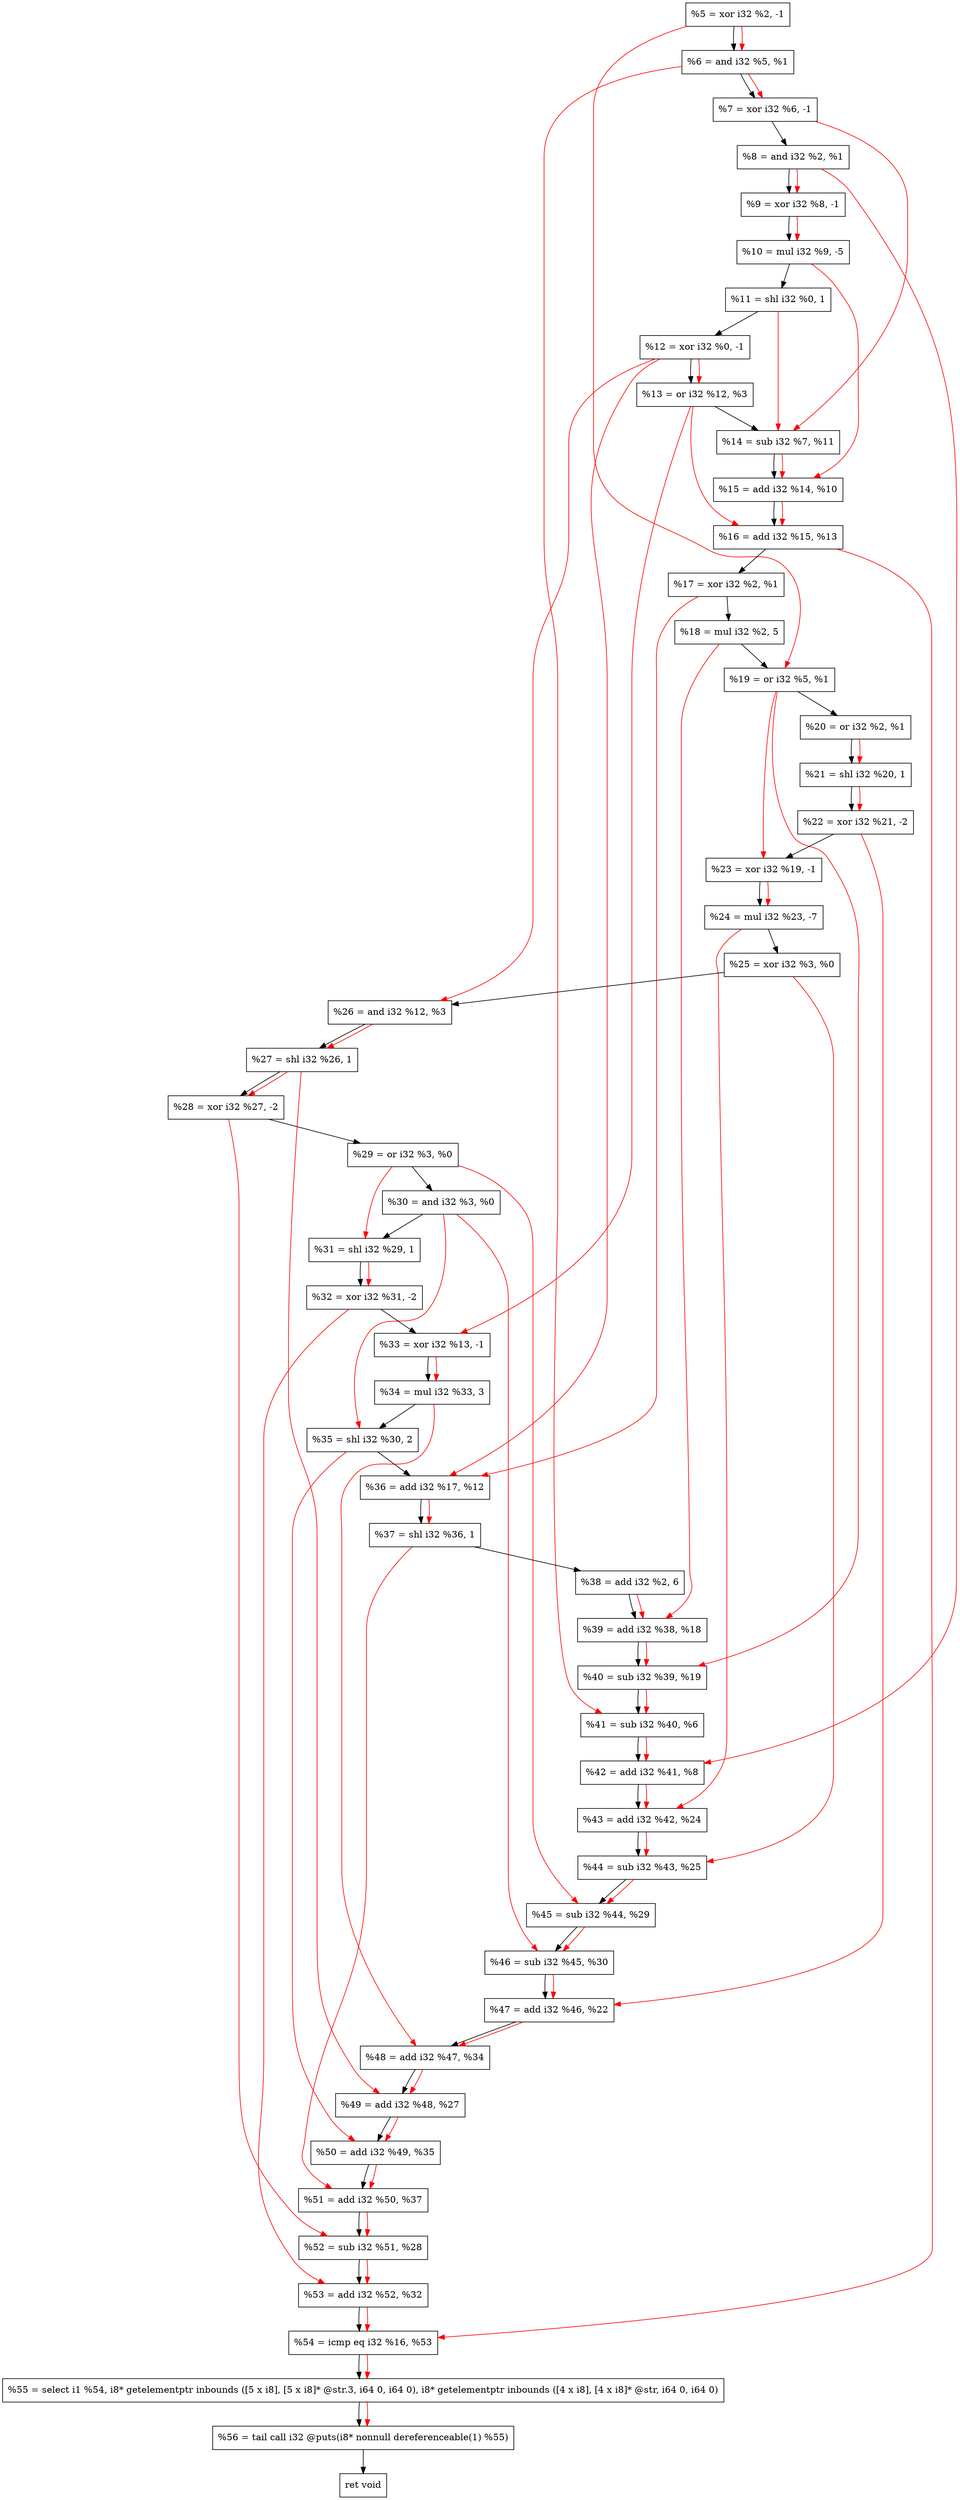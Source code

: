 digraph "DFG for'crackme' function" {
	Node0x10e1d90[shape=record, label="  %5 = xor i32 %2, -1"];
	Node0x10e1e00[shape=record, label="  %6 = and i32 %5, %1"];
	Node0x10e1e70[shape=record, label="  %7 = xor i32 %6, -1"];
	Node0x10e1ee0[shape=record, label="  %8 = and i32 %2, %1"];
	Node0x10e1f50[shape=record, label="  %9 = xor i32 %8, -1"];
	Node0x10e1ff0[shape=record, label="  %10 = mul i32 %9, -5"];
	Node0x10e2090[shape=record, label="  %11 = shl i32 %0, 1"];
	Node0x10e2100[shape=record, label="  %12 = xor i32 %0, -1"];
	Node0x10e2170[shape=record, label="  %13 = or i32 %12, %3"];
	Node0x10e21e0[shape=record, label="  %14 = sub i32 %7, %11"];
	Node0x10e2250[shape=record, label="  %15 = add i32 %14, %10"];
	Node0x10e22c0[shape=record, label="  %16 = add i32 %15, %13"];
	Node0x10e2330[shape=record, label="  %17 = xor i32 %2, %1"];
	Node0x10e23d0[shape=record, label="  %18 = mul i32 %2, 5"];
	Node0x10e2440[shape=record, label="  %19 = or i32 %5, %1"];
	Node0x10e24b0[shape=record, label="  %20 = or i32 %2, %1"];
	Node0x10e2520[shape=record, label="  %21 = shl i32 %20, 1"];
	Node0x10e25c0[shape=record, label="  %22 = xor i32 %21, -2"];
	Node0x10e2630[shape=record, label="  %23 = xor i32 %19, -1"];
	Node0x10e26d0[shape=record, label="  %24 = mul i32 %23, -7"];
	Node0x10e2740[shape=record, label="  %25 = xor i32 %3, %0"];
	Node0x10e27b0[shape=record, label="  %26 = and i32 %12, %3"];
	Node0x10e2820[shape=record, label="  %27 = shl i32 %26, 1"];
	Node0x10e2890[shape=record, label="  %28 = xor i32 %27, -2"];
	Node0x10e2900[shape=record, label="  %29 = or i32 %3, %0"];
	Node0x10e2970[shape=record, label="  %30 = and i32 %3, %0"];
	Node0x10e29e0[shape=record, label="  %31 = shl i32 %29, 1"];
	Node0x10e2a50[shape=record, label="  %32 = xor i32 %31, -2"];
	Node0x10e2cd0[shape=record, label="  %33 = xor i32 %13, -1"];
	Node0x10e2d70[shape=record, label="  %34 = mul i32 %33, 3"];
	Node0x10e2e10[shape=record, label="  %35 = shl i32 %30, 2"];
	Node0x10e2e80[shape=record, label="  %36 = add i32 %17, %12"];
	Node0x10e2ef0[shape=record, label="  %37 = shl i32 %36, 1"];
	Node0x10e2f90[shape=record, label="  %38 = add i32 %2, 6"];
	Node0x10e3000[shape=record, label="  %39 = add i32 %38, %18"];
	Node0x10e3070[shape=record, label="  %40 = sub i32 %39, %19"];
	Node0x10e30e0[shape=record, label="  %41 = sub i32 %40, %6"];
	Node0x10e3150[shape=record, label="  %42 = add i32 %41, %8"];
	Node0x10e31c0[shape=record, label="  %43 = add i32 %42, %24"];
	Node0x10e3230[shape=record, label="  %44 = sub i32 %43, %25"];
	Node0x10e32a0[shape=record, label="  %45 = sub i32 %44, %29"];
	Node0x10e3310[shape=record, label="  %46 = sub i32 %45, %30"];
	Node0x10e3380[shape=record, label="  %47 = add i32 %46, %22"];
	Node0x10e33f0[shape=record, label="  %48 = add i32 %47, %34"];
	Node0x10e3460[shape=record, label="  %49 = add i32 %48, %27"];
	Node0x10e34d0[shape=record, label="  %50 = add i32 %49, %35"];
	Node0x10e3540[shape=record, label="  %51 = add i32 %50, %37"];
	Node0x10e35b0[shape=record, label="  %52 = sub i32 %51, %28"];
	Node0x10e3620[shape=record, label="  %53 = add i32 %52, %32"];
	Node0x10e3690[shape=record, label="  %54 = icmp eq i32 %16, %53"];
	Node0x1082268[shape=record, label="  %55 = select i1 %54, i8* getelementptr inbounds ([5 x i8], [5 x i8]* @str.3, i64 0, i64 0), i8* getelementptr inbounds ([4 x i8], [4 x i8]* @str, i64 0, i64 0)"];
	Node0x10e3b30[shape=record, label="  %56 = tail call i32 @puts(i8* nonnull dereferenceable(1) %55)"];
	Node0x10e3b80[shape=record, label="  ret void"];
	Node0x10e1d90 -> Node0x10e1e00;
	Node0x10e1e00 -> Node0x10e1e70;
	Node0x10e1e70 -> Node0x10e1ee0;
	Node0x10e1ee0 -> Node0x10e1f50;
	Node0x10e1f50 -> Node0x10e1ff0;
	Node0x10e1ff0 -> Node0x10e2090;
	Node0x10e2090 -> Node0x10e2100;
	Node0x10e2100 -> Node0x10e2170;
	Node0x10e2170 -> Node0x10e21e0;
	Node0x10e21e0 -> Node0x10e2250;
	Node0x10e2250 -> Node0x10e22c0;
	Node0x10e22c0 -> Node0x10e2330;
	Node0x10e2330 -> Node0x10e23d0;
	Node0x10e23d0 -> Node0x10e2440;
	Node0x10e2440 -> Node0x10e24b0;
	Node0x10e24b0 -> Node0x10e2520;
	Node0x10e2520 -> Node0x10e25c0;
	Node0x10e25c0 -> Node0x10e2630;
	Node0x10e2630 -> Node0x10e26d0;
	Node0x10e26d0 -> Node0x10e2740;
	Node0x10e2740 -> Node0x10e27b0;
	Node0x10e27b0 -> Node0x10e2820;
	Node0x10e2820 -> Node0x10e2890;
	Node0x10e2890 -> Node0x10e2900;
	Node0x10e2900 -> Node0x10e2970;
	Node0x10e2970 -> Node0x10e29e0;
	Node0x10e29e0 -> Node0x10e2a50;
	Node0x10e2a50 -> Node0x10e2cd0;
	Node0x10e2cd0 -> Node0x10e2d70;
	Node0x10e2d70 -> Node0x10e2e10;
	Node0x10e2e10 -> Node0x10e2e80;
	Node0x10e2e80 -> Node0x10e2ef0;
	Node0x10e2ef0 -> Node0x10e2f90;
	Node0x10e2f90 -> Node0x10e3000;
	Node0x10e3000 -> Node0x10e3070;
	Node0x10e3070 -> Node0x10e30e0;
	Node0x10e30e0 -> Node0x10e3150;
	Node0x10e3150 -> Node0x10e31c0;
	Node0x10e31c0 -> Node0x10e3230;
	Node0x10e3230 -> Node0x10e32a0;
	Node0x10e32a0 -> Node0x10e3310;
	Node0x10e3310 -> Node0x10e3380;
	Node0x10e3380 -> Node0x10e33f0;
	Node0x10e33f0 -> Node0x10e3460;
	Node0x10e3460 -> Node0x10e34d0;
	Node0x10e34d0 -> Node0x10e3540;
	Node0x10e3540 -> Node0x10e35b0;
	Node0x10e35b0 -> Node0x10e3620;
	Node0x10e3620 -> Node0x10e3690;
	Node0x10e3690 -> Node0x1082268;
	Node0x1082268 -> Node0x10e3b30;
	Node0x10e3b30 -> Node0x10e3b80;
edge [color=red]
	Node0x10e1d90 -> Node0x10e1e00;
	Node0x10e1e00 -> Node0x10e1e70;
	Node0x10e1ee0 -> Node0x10e1f50;
	Node0x10e1f50 -> Node0x10e1ff0;
	Node0x10e2100 -> Node0x10e2170;
	Node0x10e1e70 -> Node0x10e21e0;
	Node0x10e2090 -> Node0x10e21e0;
	Node0x10e21e0 -> Node0x10e2250;
	Node0x10e1ff0 -> Node0x10e2250;
	Node0x10e2250 -> Node0x10e22c0;
	Node0x10e2170 -> Node0x10e22c0;
	Node0x10e1d90 -> Node0x10e2440;
	Node0x10e24b0 -> Node0x10e2520;
	Node0x10e2520 -> Node0x10e25c0;
	Node0x10e2440 -> Node0x10e2630;
	Node0x10e2630 -> Node0x10e26d0;
	Node0x10e2100 -> Node0x10e27b0;
	Node0x10e27b0 -> Node0x10e2820;
	Node0x10e2820 -> Node0x10e2890;
	Node0x10e2900 -> Node0x10e29e0;
	Node0x10e29e0 -> Node0x10e2a50;
	Node0x10e2170 -> Node0x10e2cd0;
	Node0x10e2cd0 -> Node0x10e2d70;
	Node0x10e2970 -> Node0x10e2e10;
	Node0x10e2330 -> Node0x10e2e80;
	Node0x10e2100 -> Node0x10e2e80;
	Node0x10e2e80 -> Node0x10e2ef0;
	Node0x10e2f90 -> Node0x10e3000;
	Node0x10e23d0 -> Node0x10e3000;
	Node0x10e3000 -> Node0x10e3070;
	Node0x10e2440 -> Node0x10e3070;
	Node0x10e3070 -> Node0x10e30e0;
	Node0x10e1e00 -> Node0x10e30e0;
	Node0x10e30e0 -> Node0x10e3150;
	Node0x10e1ee0 -> Node0x10e3150;
	Node0x10e3150 -> Node0x10e31c0;
	Node0x10e26d0 -> Node0x10e31c0;
	Node0x10e31c0 -> Node0x10e3230;
	Node0x10e2740 -> Node0x10e3230;
	Node0x10e3230 -> Node0x10e32a0;
	Node0x10e2900 -> Node0x10e32a0;
	Node0x10e32a0 -> Node0x10e3310;
	Node0x10e2970 -> Node0x10e3310;
	Node0x10e3310 -> Node0x10e3380;
	Node0x10e25c0 -> Node0x10e3380;
	Node0x10e3380 -> Node0x10e33f0;
	Node0x10e2d70 -> Node0x10e33f0;
	Node0x10e33f0 -> Node0x10e3460;
	Node0x10e2820 -> Node0x10e3460;
	Node0x10e3460 -> Node0x10e34d0;
	Node0x10e2e10 -> Node0x10e34d0;
	Node0x10e34d0 -> Node0x10e3540;
	Node0x10e2ef0 -> Node0x10e3540;
	Node0x10e3540 -> Node0x10e35b0;
	Node0x10e2890 -> Node0x10e35b0;
	Node0x10e35b0 -> Node0x10e3620;
	Node0x10e2a50 -> Node0x10e3620;
	Node0x10e22c0 -> Node0x10e3690;
	Node0x10e3620 -> Node0x10e3690;
	Node0x10e3690 -> Node0x1082268;
	Node0x1082268 -> Node0x10e3b30;
}
